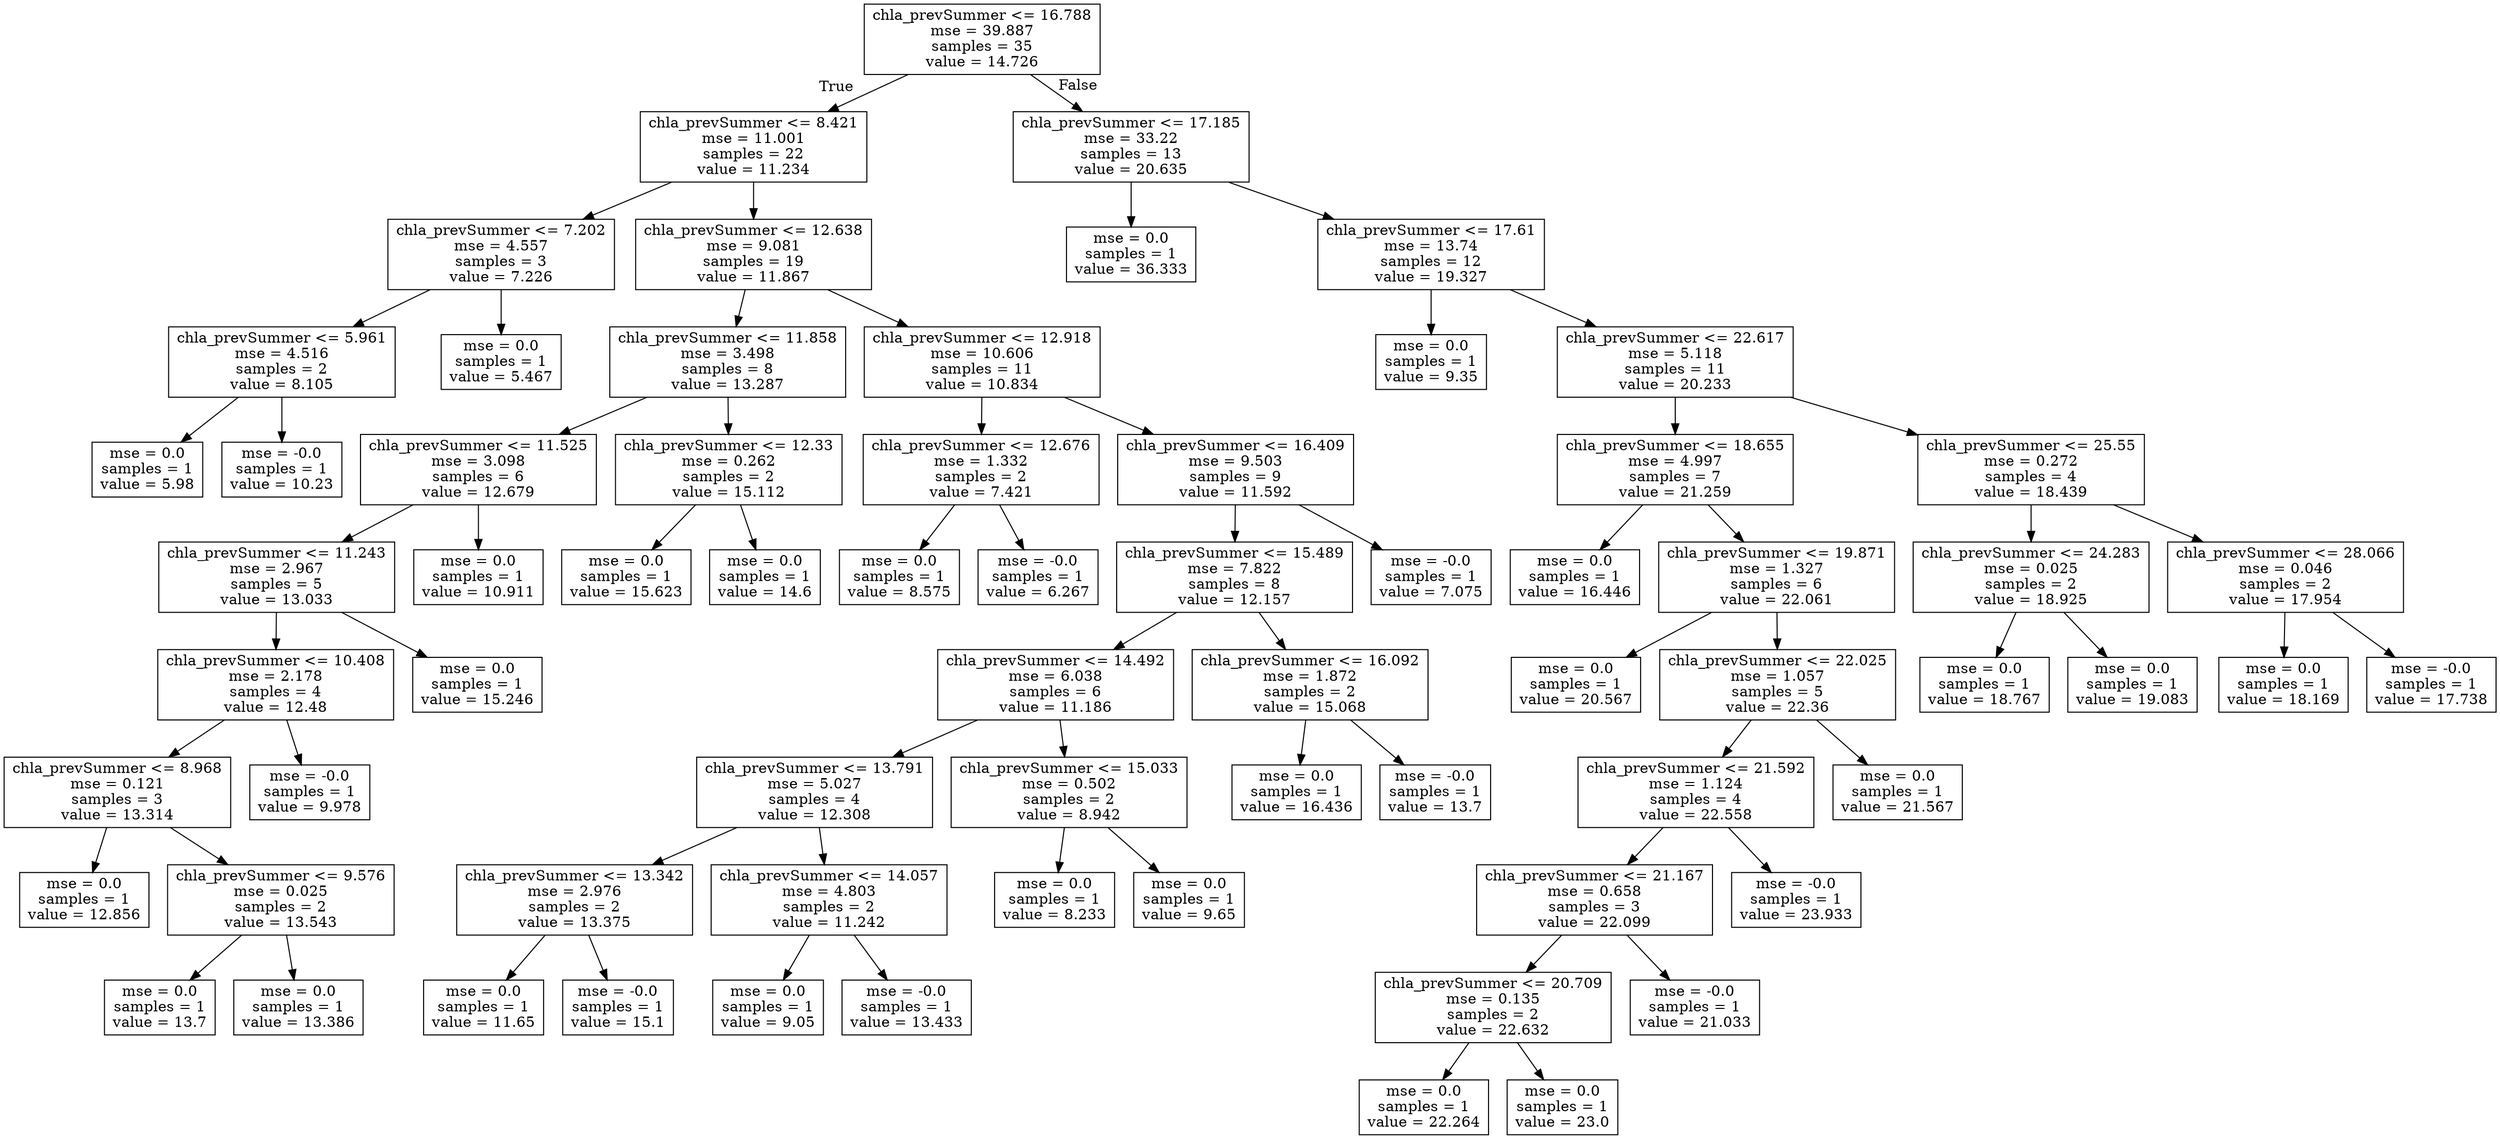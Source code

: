 digraph Tree {
node [shape=box] ;
0 [label="chla_prevSummer <= 16.788\nmse = 39.887\nsamples = 35\nvalue = 14.726"] ;
1 [label="chla_prevSummer <= 8.421\nmse = 11.001\nsamples = 22\nvalue = 11.234"] ;
0 -> 1 [labeldistance=2.5, labelangle=45, headlabel="True"] ;
2 [label="chla_prevSummer <= 7.202\nmse = 4.557\nsamples = 3\nvalue = 7.226"] ;
1 -> 2 ;
3 [label="chla_prevSummer <= 5.961\nmse = 4.516\nsamples = 2\nvalue = 8.105"] ;
2 -> 3 ;
4 [label="mse = 0.0\nsamples = 1\nvalue = 5.98"] ;
3 -> 4 ;
5 [label="mse = -0.0\nsamples = 1\nvalue = 10.23"] ;
3 -> 5 ;
6 [label="mse = 0.0\nsamples = 1\nvalue = 5.467"] ;
2 -> 6 ;
7 [label="chla_prevSummer <= 12.638\nmse = 9.081\nsamples = 19\nvalue = 11.867"] ;
1 -> 7 ;
8 [label="chla_prevSummer <= 11.858\nmse = 3.498\nsamples = 8\nvalue = 13.287"] ;
7 -> 8 ;
9 [label="chla_prevSummer <= 11.525\nmse = 3.098\nsamples = 6\nvalue = 12.679"] ;
8 -> 9 ;
10 [label="chla_prevSummer <= 11.243\nmse = 2.967\nsamples = 5\nvalue = 13.033"] ;
9 -> 10 ;
11 [label="chla_prevSummer <= 10.408\nmse = 2.178\nsamples = 4\nvalue = 12.48"] ;
10 -> 11 ;
12 [label="chla_prevSummer <= 8.968\nmse = 0.121\nsamples = 3\nvalue = 13.314"] ;
11 -> 12 ;
13 [label="mse = 0.0\nsamples = 1\nvalue = 12.856"] ;
12 -> 13 ;
14 [label="chla_prevSummer <= 9.576\nmse = 0.025\nsamples = 2\nvalue = 13.543"] ;
12 -> 14 ;
15 [label="mse = 0.0\nsamples = 1\nvalue = 13.7"] ;
14 -> 15 ;
16 [label="mse = 0.0\nsamples = 1\nvalue = 13.386"] ;
14 -> 16 ;
17 [label="mse = -0.0\nsamples = 1\nvalue = 9.978"] ;
11 -> 17 ;
18 [label="mse = 0.0\nsamples = 1\nvalue = 15.246"] ;
10 -> 18 ;
19 [label="mse = 0.0\nsamples = 1\nvalue = 10.911"] ;
9 -> 19 ;
20 [label="chla_prevSummer <= 12.33\nmse = 0.262\nsamples = 2\nvalue = 15.112"] ;
8 -> 20 ;
21 [label="mse = 0.0\nsamples = 1\nvalue = 15.623"] ;
20 -> 21 ;
22 [label="mse = 0.0\nsamples = 1\nvalue = 14.6"] ;
20 -> 22 ;
23 [label="chla_prevSummer <= 12.918\nmse = 10.606\nsamples = 11\nvalue = 10.834"] ;
7 -> 23 ;
24 [label="chla_prevSummer <= 12.676\nmse = 1.332\nsamples = 2\nvalue = 7.421"] ;
23 -> 24 ;
25 [label="mse = 0.0\nsamples = 1\nvalue = 8.575"] ;
24 -> 25 ;
26 [label="mse = -0.0\nsamples = 1\nvalue = 6.267"] ;
24 -> 26 ;
27 [label="chla_prevSummer <= 16.409\nmse = 9.503\nsamples = 9\nvalue = 11.592"] ;
23 -> 27 ;
28 [label="chla_prevSummer <= 15.489\nmse = 7.822\nsamples = 8\nvalue = 12.157"] ;
27 -> 28 ;
29 [label="chla_prevSummer <= 14.492\nmse = 6.038\nsamples = 6\nvalue = 11.186"] ;
28 -> 29 ;
30 [label="chla_prevSummer <= 13.791\nmse = 5.027\nsamples = 4\nvalue = 12.308"] ;
29 -> 30 ;
31 [label="chla_prevSummer <= 13.342\nmse = 2.976\nsamples = 2\nvalue = 13.375"] ;
30 -> 31 ;
32 [label="mse = 0.0\nsamples = 1\nvalue = 11.65"] ;
31 -> 32 ;
33 [label="mse = -0.0\nsamples = 1\nvalue = 15.1"] ;
31 -> 33 ;
34 [label="chla_prevSummer <= 14.057\nmse = 4.803\nsamples = 2\nvalue = 11.242"] ;
30 -> 34 ;
35 [label="mse = 0.0\nsamples = 1\nvalue = 9.05"] ;
34 -> 35 ;
36 [label="mse = -0.0\nsamples = 1\nvalue = 13.433"] ;
34 -> 36 ;
37 [label="chla_prevSummer <= 15.033\nmse = 0.502\nsamples = 2\nvalue = 8.942"] ;
29 -> 37 ;
38 [label="mse = 0.0\nsamples = 1\nvalue = 8.233"] ;
37 -> 38 ;
39 [label="mse = 0.0\nsamples = 1\nvalue = 9.65"] ;
37 -> 39 ;
40 [label="chla_prevSummer <= 16.092\nmse = 1.872\nsamples = 2\nvalue = 15.068"] ;
28 -> 40 ;
41 [label="mse = 0.0\nsamples = 1\nvalue = 16.436"] ;
40 -> 41 ;
42 [label="mse = -0.0\nsamples = 1\nvalue = 13.7"] ;
40 -> 42 ;
43 [label="mse = -0.0\nsamples = 1\nvalue = 7.075"] ;
27 -> 43 ;
44 [label="chla_prevSummer <= 17.185\nmse = 33.22\nsamples = 13\nvalue = 20.635"] ;
0 -> 44 [labeldistance=2.5, labelangle=-45, headlabel="False"] ;
45 [label="mse = 0.0\nsamples = 1\nvalue = 36.333"] ;
44 -> 45 ;
46 [label="chla_prevSummer <= 17.61\nmse = 13.74\nsamples = 12\nvalue = 19.327"] ;
44 -> 46 ;
47 [label="mse = 0.0\nsamples = 1\nvalue = 9.35"] ;
46 -> 47 ;
48 [label="chla_prevSummer <= 22.617\nmse = 5.118\nsamples = 11\nvalue = 20.233"] ;
46 -> 48 ;
49 [label="chla_prevSummer <= 18.655\nmse = 4.997\nsamples = 7\nvalue = 21.259"] ;
48 -> 49 ;
50 [label="mse = 0.0\nsamples = 1\nvalue = 16.446"] ;
49 -> 50 ;
51 [label="chla_prevSummer <= 19.871\nmse = 1.327\nsamples = 6\nvalue = 22.061"] ;
49 -> 51 ;
52 [label="mse = 0.0\nsamples = 1\nvalue = 20.567"] ;
51 -> 52 ;
53 [label="chla_prevSummer <= 22.025\nmse = 1.057\nsamples = 5\nvalue = 22.36"] ;
51 -> 53 ;
54 [label="chla_prevSummer <= 21.592\nmse = 1.124\nsamples = 4\nvalue = 22.558"] ;
53 -> 54 ;
55 [label="chla_prevSummer <= 21.167\nmse = 0.658\nsamples = 3\nvalue = 22.099"] ;
54 -> 55 ;
56 [label="chla_prevSummer <= 20.709\nmse = 0.135\nsamples = 2\nvalue = 22.632"] ;
55 -> 56 ;
57 [label="mse = 0.0\nsamples = 1\nvalue = 22.264"] ;
56 -> 57 ;
58 [label="mse = 0.0\nsamples = 1\nvalue = 23.0"] ;
56 -> 58 ;
59 [label="mse = -0.0\nsamples = 1\nvalue = 21.033"] ;
55 -> 59 ;
60 [label="mse = -0.0\nsamples = 1\nvalue = 23.933"] ;
54 -> 60 ;
61 [label="mse = 0.0\nsamples = 1\nvalue = 21.567"] ;
53 -> 61 ;
62 [label="chla_prevSummer <= 25.55\nmse = 0.272\nsamples = 4\nvalue = 18.439"] ;
48 -> 62 ;
63 [label="chla_prevSummer <= 24.283\nmse = 0.025\nsamples = 2\nvalue = 18.925"] ;
62 -> 63 ;
64 [label="mse = 0.0\nsamples = 1\nvalue = 18.767"] ;
63 -> 64 ;
65 [label="mse = 0.0\nsamples = 1\nvalue = 19.083"] ;
63 -> 65 ;
66 [label="chla_prevSummer <= 28.066\nmse = 0.046\nsamples = 2\nvalue = 17.954"] ;
62 -> 66 ;
67 [label="mse = 0.0\nsamples = 1\nvalue = 18.169"] ;
66 -> 67 ;
68 [label="mse = -0.0\nsamples = 1\nvalue = 17.738"] ;
66 -> 68 ;
}